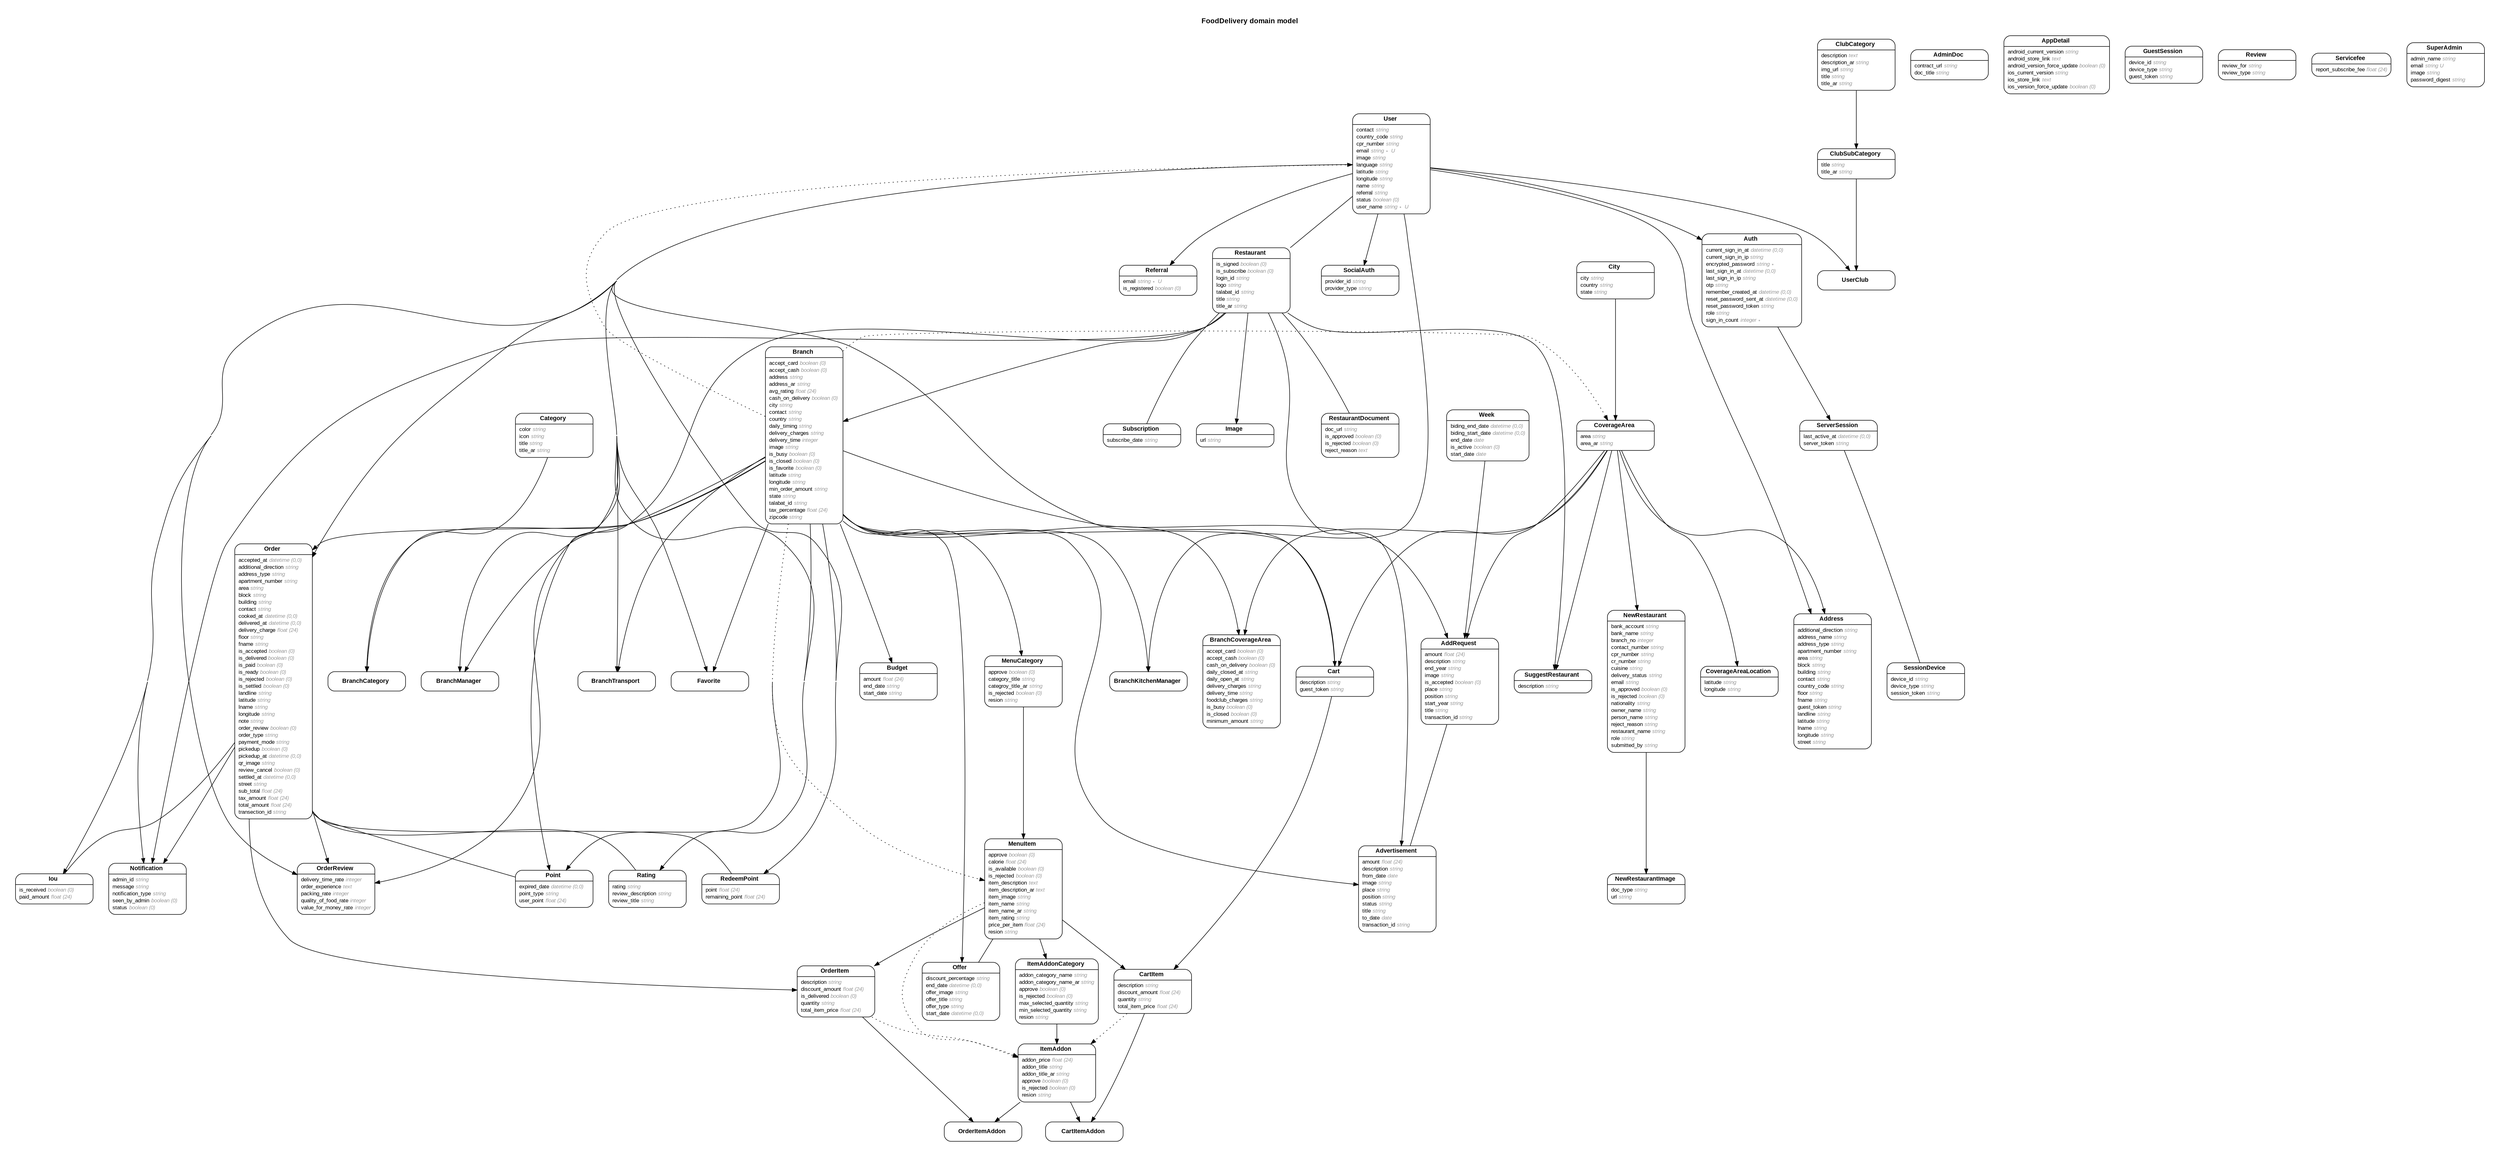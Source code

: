 digraph FoodDelivery {
rankdir = "LR";
ranksep = "0.5";
nodesep = "0.4";
pad = "0.4,0.4";
margin = "0,0";
concentrate = "true";
labelloc = "t";
fontsize = "13";
fontname = "Arial Bold";
splines = "spline";
node[ shape  =  "Mrecord" , fontsize  =  "10" , fontname  =  "Arial" , margin  =  "0.07,0.05" , penwidth  =  "1.0"];
edge[ fontname  =  "Arial" , fontsize  =  "7" , dir  =  "both" , arrowsize  =  "0.9" , penwidth  =  "1.0" , labelangle  =  "32" , labeldistance  =  "1.8"];
rankdir = "TB";
label = "FoodDelivery domain model\n\n";
m_AddRequest [label = <{<table border="0" align="center" cellspacing="0.5" cellpadding="0" width="134">
  <tr><td align="center" valign="bottom" width="130"><font face="Arial Bold" point-size="11">AddRequest</font></td></tr>
</table>
|
<table border="0" align="left" cellspacing="2" cellpadding="0" width="134">
  <tr><td align="left" width="130" port="amount">amount <font face="Arial Italic" color="grey60">float (24)</font></td></tr>
  <tr><td align="left" width="130" port="description">description <font face="Arial Italic" color="grey60">string</font></td></tr>
  <tr><td align="left" width="130" port="end_year">end_year <font face="Arial Italic" color="grey60">string</font></td></tr>
  <tr><td align="left" width="130" port="image">image <font face="Arial Italic" color="grey60">string</font></td></tr>
  <tr><td align="left" width="130" port="is_accepted">is_accepted <font face="Arial Italic" color="grey60">boolean (0)</font></td></tr>
  <tr><td align="left" width="130" port="place">place <font face="Arial Italic" color="grey60">string</font></td></tr>
  <tr><td align="left" width="130" port="position">position <font face="Arial Italic" color="grey60">string</font></td></tr>
  <tr><td align="left" width="130" port="start_year">start_year <font face="Arial Italic" color="grey60">string</font></td></tr>
  <tr><td align="left" width="130" port="title">title <font face="Arial Italic" color="grey60">string</font></td></tr>
  <tr><td align="left" width="130" port="transaction_id">transaction_id <font face="Arial Italic" color="grey60">string</font></td></tr>
</table>
}>];
m_Address [label = <{<table border="0" align="center" cellspacing="0.5" cellpadding="0" width="134">
  <tr><td align="center" valign="bottom" width="130"><font face="Arial Bold" point-size="11">Address</font></td></tr>
</table>
|
<table border="0" align="left" cellspacing="2" cellpadding="0" width="134">
  <tr><td align="left" width="130" port="additional_direction">additional_direction <font face="Arial Italic" color="grey60">string</font></td></tr>
  <tr><td align="left" width="130" port="address_name">address_name <font face="Arial Italic" color="grey60">string</font></td></tr>
  <tr><td align="left" width="130" port="address_type">address_type <font face="Arial Italic" color="grey60">string</font></td></tr>
  <tr><td align="left" width="130" port="apartment_number">apartment_number <font face="Arial Italic" color="grey60">string</font></td></tr>
  <tr><td align="left" width="130" port="area">area <font face="Arial Italic" color="grey60">string</font></td></tr>
  <tr><td align="left" width="130" port="block">block <font face="Arial Italic" color="grey60">string</font></td></tr>
  <tr><td align="left" width="130" port="building">building <font face="Arial Italic" color="grey60">string</font></td></tr>
  <tr><td align="left" width="130" port="contact">contact <font face="Arial Italic" color="grey60">string</font></td></tr>
  <tr><td align="left" width="130" port="country_code">country_code <font face="Arial Italic" color="grey60">string</font></td></tr>
  <tr><td align="left" width="130" port="floor">floor <font face="Arial Italic" color="grey60">string</font></td></tr>
  <tr><td align="left" width="130" port="fname">fname <font face="Arial Italic" color="grey60">string</font></td></tr>
  <tr><td align="left" width="130" port="guest_token">guest_token <font face="Arial Italic" color="grey60">string</font></td></tr>
  <tr><td align="left" width="130" port="landline">landline <font face="Arial Italic" color="grey60">string</font></td></tr>
  <tr><td align="left" width="130" port="latitude">latitude <font face="Arial Italic" color="grey60">string</font></td></tr>
  <tr><td align="left" width="130" port="lname">lname <font face="Arial Italic" color="grey60">string</font></td></tr>
  <tr><td align="left" width="130" port="longitude">longitude <font face="Arial Italic" color="grey60">string</font></td></tr>
  <tr><td align="left" width="130" port="street">street <font face="Arial Italic" color="grey60">string</font></td></tr>
</table>
}>];
m_AdminDoc [label = <{<table border="0" align="center" cellspacing="0.5" cellpadding="0" width="134">
  <tr><td align="center" valign="bottom" width="130"><font face="Arial Bold" point-size="11">AdminDoc</font></td></tr>
</table>
|
<table border="0" align="left" cellspacing="2" cellpadding="0" width="134">
  <tr><td align="left" width="130" port="contract_url">contract_url <font face="Arial Italic" color="grey60">string</font></td></tr>
  <tr><td align="left" width="130" port="doc_title">doc_title <font face="Arial Italic" color="grey60">string</font></td></tr>
</table>
}>];
m_Advertisement [label = <{<table border="0" align="center" cellspacing="0.5" cellpadding="0" width="134">
  <tr><td align="center" valign="bottom" width="130"><font face="Arial Bold" point-size="11">Advertisement</font></td></tr>
</table>
|
<table border="0" align="left" cellspacing="2" cellpadding="0" width="134">
  <tr><td align="left" width="130" port="amount">amount <font face="Arial Italic" color="grey60">float (24)</font></td></tr>
  <tr><td align="left" width="130" port="description">description <font face="Arial Italic" color="grey60">string</font></td></tr>
  <tr><td align="left" width="130" port="from_date">from_date <font face="Arial Italic" color="grey60">date</font></td></tr>
  <tr><td align="left" width="130" port="image">image <font face="Arial Italic" color="grey60">string</font></td></tr>
  <tr><td align="left" width="130" port="place">place <font face="Arial Italic" color="grey60">string</font></td></tr>
  <tr><td align="left" width="130" port="position">position <font face="Arial Italic" color="grey60">string</font></td></tr>
  <tr><td align="left" width="130" port="status">status <font face="Arial Italic" color="grey60">string</font></td></tr>
  <tr><td align="left" width="130" port="title">title <font face="Arial Italic" color="grey60">string</font></td></tr>
  <tr><td align="left" width="130" port="to_date">to_date <font face="Arial Italic" color="grey60">date</font></td></tr>
  <tr><td align="left" width="130" port="transaction_id">transaction_id <font face="Arial Italic" color="grey60">string</font></td></tr>
</table>
}>];
m_AppDetail [label = <{<table border="0" align="center" cellspacing="0.5" cellpadding="0" width="134">
  <tr><td align="center" valign="bottom" width="130"><font face="Arial Bold" point-size="11">AppDetail</font></td></tr>
</table>
|
<table border="0" align="left" cellspacing="2" cellpadding="0" width="134">
  <tr><td align="left" width="130" port="android_current_version">android_current_version <font face="Arial Italic" color="grey60">string</font></td></tr>
  <tr><td align="left" width="130" port="android_store_link">android_store_link <font face="Arial Italic" color="grey60">text</font></td></tr>
  <tr><td align="left" width="130" port="android_version_force_update">android_version_force_update <font face="Arial Italic" color="grey60">boolean (0)</font></td></tr>
  <tr><td align="left" width="130" port="ios_current_version">ios_current_version <font face="Arial Italic" color="grey60">string</font></td></tr>
  <tr><td align="left" width="130" port="ios_store_link">ios_store_link <font face="Arial Italic" color="grey60">text</font></td></tr>
  <tr><td align="left" width="130" port="ios_version_force_update">ios_version_force_update <font face="Arial Italic" color="grey60">boolean (0)</font></td></tr>
</table>
}>];
m_Auth [label = <{<table border="0" align="center" cellspacing="0.5" cellpadding="0" width="134">
  <tr><td align="center" valign="bottom" width="130"><font face="Arial Bold" point-size="11">Auth</font></td></tr>
</table>
|
<table border="0" align="left" cellspacing="2" cellpadding="0" width="134">
  <tr><td align="left" width="130" port="current_sign_in_at">current_sign_in_at <font face="Arial Italic" color="grey60">datetime (0,0)</font></td></tr>
  <tr><td align="left" width="130" port="current_sign_in_ip">current_sign_in_ip <font face="Arial Italic" color="grey60">string</font></td></tr>
  <tr><td align="left" width="130" port="encrypted_password">encrypted_password <font face="Arial Italic" color="grey60">string ∗</font></td></tr>
  <tr><td align="left" width="130" port="last_sign_in_at">last_sign_in_at <font face="Arial Italic" color="grey60">datetime (0,0)</font></td></tr>
  <tr><td align="left" width="130" port="last_sign_in_ip">last_sign_in_ip <font face="Arial Italic" color="grey60">string</font></td></tr>
  <tr><td align="left" width="130" port="otp">otp <font face="Arial Italic" color="grey60">string</font></td></tr>
  <tr><td align="left" width="130" port="remember_created_at">remember_created_at <font face="Arial Italic" color="grey60">datetime (0,0)</font></td></tr>
  <tr><td align="left" width="130" port="reset_password_sent_at">reset_password_sent_at <font face="Arial Italic" color="grey60">datetime (0,0)</font></td></tr>
  <tr><td align="left" width="130" port="reset_password_token">reset_password_token <font face="Arial Italic" color="grey60">string</font></td></tr>
  <tr><td align="left" width="130" port="role">role <font face="Arial Italic" color="grey60">string</font></td></tr>
  <tr><td align="left" width="130" port="sign_in_count">sign_in_count <font face="Arial Italic" color="grey60">integer ∗</font></td></tr>
</table>
}>];
m_Branch [label = <{<table border="0" align="center" cellspacing="0.5" cellpadding="0" width="134">
  <tr><td align="center" valign="bottom" width="130"><font face="Arial Bold" point-size="11">Branch</font></td></tr>
</table>
|
<table border="0" align="left" cellspacing="2" cellpadding="0" width="134">
  <tr><td align="left" width="130" port="accept_card">accept_card <font face="Arial Italic" color="grey60">boolean (0)</font></td></tr>
  <tr><td align="left" width="130" port="accept_cash">accept_cash <font face="Arial Italic" color="grey60">boolean (0)</font></td></tr>
  <tr><td align="left" width="130" port="address">address <font face="Arial Italic" color="grey60">string</font></td></tr>
  <tr><td align="left" width="130" port="address_ar">address_ar <font face="Arial Italic" color="grey60">string</font></td></tr>
  <tr><td align="left" width="130" port="avg_rating">avg_rating <font face="Arial Italic" color="grey60">float (24)</font></td></tr>
  <tr><td align="left" width="130" port="cash_on_delivery">cash_on_delivery <font face="Arial Italic" color="grey60">boolean (0)</font></td></tr>
  <tr><td align="left" width="130" port="city">city <font face="Arial Italic" color="grey60">string</font></td></tr>
  <tr><td align="left" width="130" port="contact">contact <font face="Arial Italic" color="grey60">string</font></td></tr>
  <tr><td align="left" width="130" port="country">country <font face="Arial Italic" color="grey60">string</font></td></tr>
  <tr><td align="left" width="130" port="daily_timing">daily_timing <font face="Arial Italic" color="grey60">string</font></td></tr>
  <tr><td align="left" width="130" port="delivery_charges">delivery_charges <font face="Arial Italic" color="grey60">string</font></td></tr>
  <tr><td align="left" width="130" port="delivery_time">delivery_time <font face="Arial Italic" color="grey60">integer</font></td></tr>
  <tr><td align="left" width="130" port="image">image <font face="Arial Italic" color="grey60">string</font></td></tr>
  <tr><td align="left" width="130" port="is_busy">is_busy <font face="Arial Italic" color="grey60">boolean (0)</font></td></tr>
  <tr><td align="left" width="130" port="is_closed">is_closed <font face="Arial Italic" color="grey60">boolean (0)</font></td></tr>
  <tr><td align="left" width="130" port="is_favorite">is_favorite <font face="Arial Italic" color="grey60">boolean (0)</font></td></tr>
  <tr><td align="left" width="130" port="latitude">latitude <font face="Arial Italic" color="grey60">string</font></td></tr>
  <tr><td align="left" width="130" port="longitude">longitude <font face="Arial Italic" color="grey60">string</font></td></tr>
  <tr><td align="left" width="130" port="min_order_amount">min_order_amount <font face="Arial Italic" color="grey60">string</font></td></tr>
  <tr><td align="left" width="130" port="state">state <font face="Arial Italic" color="grey60">string</font></td></tr>
  <tr><td align="left" width="130" port="talabat_id">talabat_id <font face="Arial Italic" color="grey60">string</font></td></tr>
  <tr><td align="left" width="130" port="tax_percentage">tax_percentage <font face="Arial Italic" color="grey60">float (24)</font></td></tr>
  <tr><td align="left" width="130" port="zipcode">zipcode <font face="Arial Italic" color="grey60">string</font></td></tr>
</table>
}>];
m_BranchCategory [label = <{<table border="0" align="center" cellspacing="0.5" cellpadding="0" width="134">
  <tr><td align="center" valign="bottom" width="130"><font face="Arial Bold" point-size="11">BranchCategory</font></td></tr>
</table>
}>];
m_BranchCoverageArea [label = <{<table border="0" align="center" cellspacing="0.5" cellpadding="0" width="134">
  <tr><td align="center" valign="bottom" width="130"><font face="Arial Bold" point-size="11">BranchCoverageArea</font></td></tr>
</table>
|
<table border="0" align="left" cellspacing="2" cellpadding="0" width="134">
  <tr><td align="left" width="130" port="accept_card">accept_card <font face="Arial Italic" color="grey60">boolean (0)</font></td></tr>
  <tr><td align="left" width="130" port="accept_cash">accept_cash <font face="Arial Italic" color="grey60">boolean (0)</font></td></tr>
  <tr><td align="left" width="130" port="cash_on_delivery">cash_on_delivery <font face="Arial Italic" color="grey60">boolean (0)</font></td></tr>
  <tr><td align="left" width="130" port="daily_closed_at">daily_closed_at <font face="Arial Italic" color="grey60">string</font></td></tr>
  <tr><td align="left" width="130" port="daily_open_at">daily_open_at <font face="Arial Italic" color="grey60">string</font></td></tr>
  <tr><td align="left" width="130" port="delivery_charges">delivery_charges <font face="Arial Italic" color="grey60">string</font></td></tr>
  <tr><td align="left" width="130" port="delivery_time">delivery_time <font face="Arial Italic" color="grey60">string</font></td></tr>
  <tr><td align="left" width="130" port="foodclub_charges">foodclub_charges <font face="Arial Italic" color="grey60">string</font></td></tr>
  <tr><td align="left" width="130" port="is_busy">is_busy <font face="Arial Italic" color="grey60">boolean (0)</font></td></tr>
  <tr><td align="left" width="130" port="is_closed">is_closed <font face="Arial Italic" color="grey60">boolean (0)</font></td></tr>
  <tr><td align="left" width="130" port="minimum_amount">minimum_amount <font face="Arial Italic" color="grey60">string</font></td></tr>
</table>
}>];
m_BranchKitchenManager [label = <{<table border="0" align="center" cellspacing="0.5" cellpadding="0" width="134">
  <tr><td align="center" valign="bottom" width="130"><font face="Arial Bold" point-size="11">BranchKitchenManager</font></td></tr>
</table>
}>];
m_BranchManager [label = <{<table border="0" align="center" cellspacing="0.5" cellpadding="0" width="134">
  <tr><td align="center" valign="bottom" width="130"><font face="Arial Bold" point-size="11">BranchManager</font></td></tr>
</table>
}>];
m_BranchTransport [label = <{<table border="0" align="center" cellspacing="0.5" cellpadding="0" width="134">
  <tr><td align="center" valign="bottom" width="130"><font face="Arial Bold" point-size="11">BranchTransport</font></td></tr>
</table>
}>];
m_Budget [label = <{<table border="0" align="center" cellspacing="0.5" cellpadding="0" width="134">
  <tr><td align="center" valign="bottom" width="130"><font face="Arial Bold" point-size="11">Budget</font></td></tr>
</table>
|
<table border="0" align="left" cellspacing="2" cellpadding="0" width="134">
  <tr><td align="left" width="130" port="amount">amount <font face="Arial Italic" color="grey60">float (24)</font></td></tr>
  <tr><td align="left" width="130" port="end_date">end_date <font face="Arial Italic" color="grey60">string</font></td></tr>
  <tr><td align="left" width="130" port="start_date">start_date <font face="Arial Italic" color="grey60">string</font></td></tr>
</table>
}>];
m_Cart [label = <{<table border="0" align="center" cellspacing="0.5" cellpadding="0" width="134">
  <tr><td align="center" valign="bottom" width="130"><font face="Arial Bold" point-size="11">Cart</font></td></tr>
</table>
|
<table border="0" align="left" cellspacing="2" cellpadding="0" width="134">
  <tr><td align="left" width="130" port="description">description <font face="Arial Italic" color="grey60">string</font></td></tr>
  <tr><td align="left" width="130" port="guest_token">guest_token <font face="Arial Italic" color="grey60">string</font></td></tr>
</table>
}>];
m_CartItem [label = <{<table border="0" align="center" cellspacing="0.5" cellpadding="0" width="134">
  <tr><td align="center" valign="bottom" width="130"><font face="Arial Bold" point-size="11">CartItem</font></td></tr>
</table>
|
<table border="0" align="left" cellspacing="2" cellpadding="0" width="134">
  <tr><td align="left" width="130" port="description">description <font face="Arial Italic" color="grey60">string</font></td></tr>
  <tr><td align="left" width="130" port="discount_amount">discount_amount <font face="Arial Italic" color="grey60">float (24)</font></td></tr>
  <tr><td align="left" width="130" port="quantity">quantity <font face="Arial Italic" color="grey60">string</font></td></tr>
  <tr><td align="left" width="130" port="total_item_price">total_item_price <font face="Arial Italic" color="grey60">float (24)</font></td></tr>
</table>
}>];
m_CartItemAddon [label = <{<table border="0" align="center" cellspacing="0.5" cellpadding="0" width="134">
  <tr><td align="center" valign="bottom" width="130"><font face="Arial Bold" point-size="11">CartItemAddon</font></td></tr>
</table>
}>];
m_Category [label = <{<table border="0" align="center" cellspacing="0.5" cellpadding="0" width="134">
  <tr><td align="center" valign="bottom" width="130"><font face="Arial Bold" point-size="11">Category</font></td></tr>
</table>
|
<table border="0" align="left" cellspacing="2" cellpadding="0" width="134">
  <tr><td align="left" width="130" port="color">color <font face="Arial Italic" color="grey60">string</font></td></tr>
  <tr><td align="left" width="130" port="icon">icon <font face="Arial Italic" color="grey60">string</font></td></tr>
  <tr><td align="left" width="130" port="title">title <font face="Arial Italic" color="grey60">string</font></td></tr>
  <tr><td align="left" width="130" port="title_ar">title_ar <font face="Arial Italic" color="grey60">string</font></td></tr>
</table>
}>];
m_City [label = <{<table border="0" align="center" cellspacing="0.5" cellpadding="0" width="134">
  <tr><td align="center" valign="bottom" width="130"><font face="Arial Bold" point-size="11">City</font></td></tr>
</table>
|
<table border="0" align="left" cellspacing="2" cellpadding="0" width="134">
  <tr><td align="left" width="130" port="city">city <font face="Arial Italic" color="grey60">string</font></td></tr>
  <tr><td align="left" width="130" port="country">country <font face="Arial Italic" color="grey60">string</font></td></tr>
  <tr><td align="left" width="130" port="state">state <font face="Arial Italic" color="grey60">string</font></td></tr>
</table>
}>];
m_ClubCategory [label = <{<table border="0" align="center" cellspacing="0.5" cellpadding="0" width="134">
  <tr><td align="center" valign="bottom" width="130"><font face="Arial Bold" point-size="11">ClubCategory</font></td></tr>
</table>
|
<table border="0" align="left" cellspacing="2" cellpadding="0" width="134">
  <tr><td align="left" width="130" port="description">description <font face="Arial Italic" color="grey60">text</font></td></tr>
  <tr><td align="left" width="130" port="description_ar">description_ar <font face="Arial Italic" color="grey60">string</font></td></tr>
  <tr><td align="left" width="130" port="img_url">img_url <font face="Arial Italic" color="grey60">string</font></td></tr>
  <tr><td align="left" width="130" port="title">title <font face="Arial Italic" color="grey60">string</font></td></tr>
  <tr><td align="left" width="130" port="title_ar">title_ar <font face="Arial Italic" color="grey60">string</font></td></tr>
</table>
}>];
m_ClubSubCategory [label = <{<table border="0" align="center" cellspacing="0.5" cellpadding="0" width="134">
  <tr><td align="center" valign="bottom" width="130"><font face="Arial Bold" point-size="11">ClubSubCategory</font></td></tr>
</table>
|
<table border="0" align="left" cellspacing="2" cellpadding="0" width="134">
  <tr><td align="left" width="130" port="title">title <font face="Arial Italic" color="grey60">string</font></td></tr>
  <tr><td align="left" width="130" port="title_ar">title_ar <font face="Arial Italic" color="grey60">string</font></td></tr>
</table>
}>];
m_CoverageArea [label = <{<table border="0" align="center" cellspacing="0.5" cellpadding="0" width="134">
  <tr><td align="center" valign="bottom" width="130"><font face="Arial Bold" point-size="11">CoverageArea</font></td></tr>
</table>
|
<table border="0" align="left" cellspacing="2" cellpadding="0" width="134">
  <tr><td align="left" width="130" port="area">area <font face="Arial Italic" color="grey60">string</font></td></tr>
  <tr><td align="left" width="130" port="area_ar">area_ar <font face="Arial Italic" color="grey60">string</font></td></tr>
</table>
}>];
m_CoverageAreaLocation [label = <{<table border="0" align="center" cellspacing="0.5" cellpadding="0" width="134">
  <tr><td align="center" valign="bottom" width="130"><font face="Arial Bold" point-size="11">CoverageAreaLocation</font></td></tr>
</table>
|
<table border="0" align="left" cellspacing="2" cellpadding="0" width="134">
  <tr><td align="left" width="130" port="latitude">latitude <font face="Arial Italic" color="grey60">string</font></td></tr>
  <tr><td align="left" width="130" port="longitude">longitude <font face="Arial Italic" color="grey60">string</font></td></tr>
</table>
}>];
m_Favorite [label = <{<table border="0" align="center" cellspacing="0.5" cellpadding="0" width="134">
  <tr><td align="center" valign="bottom" width="130"><font face="Arial Bold" point-size="11">Favorite</font></td></tr>
</table>
}>];
m_GuestSession [label = <{<table border="0" align="center" cellspacing="0.5" cellpadding="0" width="134">
  <tr><td align="center" valign="bottom" width="130"><font face="Arial Bold" point-size="11">GuestSession</font></td></tr>
</table>
|
<table border="0" align="left" cellspacing="2" cellpadding="0" width="134">
  <tr><td align="left" width="130" port="device_id">device_id <font face="Arial Italic" color="grey60">string</font></td></tr>
  <tr><td align="left" width="130" port="device_type">device_type <font face="Arial Italic" color="grey60">string</font></td></tr>
  <tr><td align="left" width="130" port="guest_token">guest_token <font face="Arial Italic" color="grey60">string</font></td></tr>
</table>
}>];
m_Image [label = <{<table border="0" align="center" cellspacing="0.5" cellpadding="0" width="134">
  <tr><td align="center" valign="bottom" width="130"><font face="Arial Bold" point-size="11">Image</font></td></tr>
</table>
|
<table border="0" align="left" cellspacing="2" cellpadding="0" width="134">
  <tr><td align="left" width="130" port="url">url <font face="Arial Italic" color="grey60">string</font></td></tr>
</table>
}>];
m_Iou [label = <{<table border="0" align="center" cellspacing="0.5" cellpadding="0" width="134">
  <tr><td align="center" valign="bottom" width="130"><font face="Arial Bold" point-size="11">Iou</font></td></tr>
</table>
|
<table border="0" align="left" cellspacing="2" cellpadding="0" width="134">
  <tr><td align="left" width="130" port="is_received">is_received <font face="Arial Italic" color="grey60">boolean (0)</font></td></tr>
  <tr><td align="left" width="130" port="paid_amount">paid_amount <font face="Arial Italic" color="grey60">float (24)</font></td></tr>
</table>
}>];
m_ItemAddon [label = <{<table border="0" align="center" cellspacing="0.5" cellpadding="0" width="134">
  <tr><td align="center" valign="bottom" width="130"><font face="Arial Bold" point-size="11">ItemAddon</font></td></tr>
</table>
|
<table border="0" align="left" cellspacing="2" cellpadding="0" width="134">
  <tr><td align="left" width="130" port="addon_price">addon_price <font face="Arial Italic" color="grey60">float (24)</font></td></tr>
  <tr><td align="left" width="130" port="addon_title">addon_title <font face="Arial Italic" color="grey60">string</font></td></tr>
  <tr><td align="left" width="130" port="addon_title_ar">addon_title_ar <font face="Arial Italic" color="grey60">string</font></td></tr>
  <tr><td align="left" width="130" port="approve">approve <font face="Arial Italic" color="grey60">boolean (0)</font></td></tr>
  <tr><td align="left" width="130" port="is_rejected">is_rejected <font face="Arial Italic" color="grey60">boolean (0)</font></td></tr>
  <tr><td align="left" width="130" port="resion">resion <font face="Arial Italic" color="grey60">string</font></td></tr>
</table>
}>];
m_ItemAddonCategory [label = <{<table border="0" align="center" cellspacing="0.5" cellpadding="0" width="134">
  <tr><td align="center" valign="bottom" width="130"><font face="Arial Bold" point-size="11">ItemAddonCategory</font></td></tr>
</table>
|
<table border="0" align="left" cellspacing="2" cellpadding="0" width="134">
  <tr><td align="left" width="130" port="addon_category_name">addon_category_name <font face="Arial Italic" color="grey60">string</font></td></tr>
  <tr><td align="left" width="130" port="addon_category_name_ar">addon_category_name_ar <font face="Arial Italic" color="grey60">string</font></td></tr>
  <tr><td align="left" width="130" port="approve">approve <font face="Arial Italic" color="grey60">boolean (0)</font></td></tr>
  <tr><td align="left" width="130" port="is_rejected">is_rejected <font face="Arial Italic" color="grey60">boolean (0)</font></td></tr>
  <tr><td align="left" width="130" port="max_selected_quantity">max_selected_quantity <font face="Arial Italic" color="grey60">string</font></td></tr>
  <tr><td align="left" width="130" port="min_selected_quantity">min_selected_quantity <font face="Arial Italic" color="grey60">string</font></td></tr>
  <tr><td align="left" width="130" port="resion">resion <font face="Arial Italic" color="grey60">string</font></td></tr>
</table>
}>];
m_MenuCategory [label = <{<table border="0" align="center" cellspacing="0.5" cellpadding="0" width="134">
  <tr><td align="center" valign="bottom" width="130"><font face="Arial Bold" point-size="11">MenuCategory</font></td></tr>
</table>
|
<table border="0" align="left" cellspacing="2" cellpadding="0" width="134">
  <tr><td align="left" width="130" port="approve">approve <font face="Arial Italic" color="grey60">boolean (0)</font></td></tr>
  <tr><td align="left" width="130" port="category_title">category_title <font face="Arial Italic" color="grey60">string</font></td></tr>
  <tr><td align="left" width="130" port="categroy_title_ar">categroy_title_ar <font face="Arial Italic" color="grey60">string</font></td></tr>
  <tr><td align="left" width="130" port="is_rejected">is_rejected <font face="Arial Italic" color="grey60">boolean (0)</font></td></tr>
  <tr><td align="left" width="130" port="resion">resion <font face="Arial Italic" color="grey60">string</font></td></tr>
</table>
}>];
m_MenuItem [label = <{<table border="0" align="center" cellspacing="0.5" cellpadding="0" width="134">
  <tr><td align="center" valign="bottom" width="130"><font face="Arial Bold" point-size="11">MenuItem</font></td></tr>
</table>
|
<table border="0" align="left" cellspacing="2" cellpadding="0" width="134">
  <tr><td align="left" width="130" port="approve">approve <font face="Arial Italic" color="grey60">boolean (0)</font></td></tr>
  <tr><td align="left" width="130" port="calorie">calorie <font face="Arial Italic" color="grey60">float (24)</font></td></tr>
  <tr><td align="left" width="130" port="is_available">is_available <font face="Arial Italic" color="grey60">boolean (0)</font></td></tr>
  <tr><td align="left" width="130" port="is_rejected">is_rejected <font face="Arial Italic" color="grey60">boolean (0)</font></td></tr>
  <tr><td align="left" width="130" port="item_description">item_description <font face="Arial Italic" color="grey60">text</font></td></tr>
  <tr><td align="left" width="130" port="item_description_ar">item_description_ar <font face="Arial Italic" color="grey60">text</font></td></tr>
  <tr><td align="left" width="130" port="item_image">item_image <font face="Arial Italic" color="grey60">string</font></td></tr>
  <tr><td align="left" width="130" port="item_name">item_name <font face="Arial Italic" color="grey60">string</font></td></tr>
  <tr><td align="left" width="130" port="item_name_ar">item_name_ar <font face="Arial Italic" color="grey60">string</font></td></tr>
  <tr><td align="left" width="130" port="item_rating">item_rating <font face="Arial Italic" color="grey60">string</font></td></tr>
  <tr><td align="left" width="130" port="price_per_item">price_per_item <font face="Arial Italic" color="grey60">float (24)</font></td></tr>
  <tr><td align="left" width="130" port="resion">resion <font face="Arial Italic" color="grey60">string</font></td></tr>
</table>
}>];
m_NewRestaurant [label = <{<table border="0" align="center" cellspacing="0.5" cellpadding="0" width="134">
  <tr><td align="center" valign="bottom" width="130"><font face="Arial Bold" point-size="11">NewRestaurant</font></td></tr>
</table>
|
<table border="0" align="left" cellspacing="2" cellpadding="0" width="134">
  <tr><td align="left" width="130" port="bank_account">bank_account <font face="Arial Italic" color="grey60">string</font></td></tr>
  <tr><td align="left" width="130" port="bank_name">bank_name <font face="Arial Italic" color="grey60">string</font></td></tr>
  <tr><td align="left" width="130" port="branch_no">branch_no <font face="Arial Italic" color="grey60">integer</font></td></tr>
  <tr><td align="left" width="130" port="contact_number">contact_number <font face="Arial Italic" color="grey60">string</font></td></tr>
  <tr><td align="left" width="130" port="cpr_number">cpr_number <font face="Arial Italic" color="grey60">string</font></td></tr>
  <tr><td align="left" width="130" port="cr_number">cr_number <font face="Arial Italic" color="grey60">string</font></td></tr>
  <tr><td align="left" width="130" port="cuisine">cuisine <font face="Arial Italic" color="grey60">string</font></td></tr>
  <tr><td align="left" width="130" port="delivery_status">delivery_status <font face="Arial Italic" color="grey60">string</font></td></tr>
  <tr><td align="left" width="130" port="email">email <font face="Arial Italic" color="grey60">string</font></td></tr>
  <tr><td align="left" width="130" port="is_approved">is_approved <font face="Arial Italic" color="grey60">boolean (0)</font></td></tr>
  <tr><td align="left" width="130" port="is_rejected">is_rejected <font face="Arial Italic" color="grey60">boolean (0)</font></td></tr>
  <tr><td align="left" width="130" port="nationality">nationality <font face="Arial Italic" color="grey60">string</font></td></tr>
  <tr><td align="left" width="130" port="owner_name">owner_name <font face="Arial Italic" color="grey60">string</font></td></tr>
  <tr><td align="left" width="130" port="person_name">person_name <font face="Arial Italic" color="grey60">string</font></td></tr>
  <tr><td align="left" width="130" port="reject_reason">reject_reason <font face="Arial Italic" color="grey60">string</font></td></tr>
  <tr><td align="left" width="130" port="restaurant_name">restaurant_name <font face="Arial Italic" color="grey60">string</font></td></tr>
  <tr><td align="left" width="130" port="role">role <font face="Arial Italic" color="grey60">string</font></td></tr>
  <tr><td align="left" width="130" port="submitted_by">submitted_by <font face="Arial Italic" color="grey60">string</font></td></tr>
</table>
}>];
m_NewRestaurantImage [label = <{<table border="0" align="center" cellspacing="0.5" cellpadding="0" width="134">
  <tr><td align="center" valign="bottom" width="130"><font face="Arial Bold" point-size="11">NewRestaurantImage</font></td></tr>
</table>
|
<table border="0" align="left" cellspacing="2" cellpadding="0" width="134">
  <tr><td align="left" width="130" port="doc_type">doc_type <font face="Arial Italic" color="grey60">string</font></td></tr>
  <tr><td align="left" width="130" port="url">url <font face="Arial Italic" color="grey60">string</font></td></tr>
</table>
}>];
m_Notification [label = <{<table border="0" align="center" cellspacing="0.5" cellpadding="0" width="134">
  <tr><td align="center" valign="bottom" width="130"><font face="Arial Bold" point-size="11">Notification</font></td></tr>
</table>
|
<table border="0" align="left" cellspacing="2" cellpadding="0" width="134">
  <tr><td align="left" width="130" port="admin_id">admin_id <font face="Arial Italic" color="grey60">string</font></td></tr>
  <tr><td align="left" width="130" port="message">message <font face="Arial Italic" color="grey60">string</font></td></tr>
  <tr><td align="left" width="130" port="notification_type">notification_type <font face="Arial Italic" color="grey60">string</font></td></tr>
  <tr><td align="left" width="130" port="seen_by_admin">seen_by_admin <font face="Arial Italic" color="grey60">boolean (0)</font></td></tr>
  <tr><td align="left" width="130" port="status">status <font face="Arial Italic" color="grey60">boolean (0)</font></td></tr>
</table>
}>];
m_Offer [label = <{<table border="0" align="center" cellspacing="0.5" cellpadding="0" width="134">
  <tr><td align="center" valign="bottom" width="130"><font face="Arial Bold" point-size="11">Offer</font></td></tr>
</table>
|
<table border="0" align="left" cellspacing="2" cellpadding="0" width="134">
  <tr><td align="left" width="130" port="discount_percentage">discount_percentage <font face="Arial Italic" color="grey60">string</font></td></tr>
  <tr><td align="left" width="130" port="end_date">end_date <font face="Arial Italic" color="grey60">datetime (0,0)</font></td></tr>
  <tr><td align="left" width="130" port="offer_image">offer_image <font face="Arial Italic" color="grey60">string</font></td></tr>
  <tr><td align="left" width="130" port="offer_title">offer_title <font face="Arial Italic" color="grey60">string</font></td></tr>
  <tr><td align="left" width="130" port="offer_type">offer_type <font face="Arial Italic" color="grey60">string</font></td></tr>
  <tr><td align="left" width="130" port="start_date">start_date <font face="Arial Italic" color="grey60">datetime (0,0)</font></td></tr>
</table>
}>];
m_Order [label = <{<table border="0" align="center" cellspacing="0.5" cellpadding="0" width="134">
  <tr><td align="center" valign="bottom" width="130"><font face="Arial Bold" point-size="11">Order</font></td></tr>
</table>
|
<table border="0" align="left" cellspacing="2" cellpadding="0" width="134">
  <tr><td align="left" width="130" port="accepted_at">accepted_at <font face="Arial Italic" color="grey60">datetime (0,0)</font></td></tr>
  <tr><td align="left" width="130" port="additional_direction">additional_direction <font face="Arial Italic" color="grey60">string</font></td></tr>
  <tr><td align="left" width="130" port="address_type">address_type <font face="Arial Italic" color="grey60">string</font></td></tr>
  <tr><td align="left" width="130" port="apartment_number">apartment_number <font face="Arial Italic" color="grey60">string</font></td></tr>
  <tr><td align="left" width="130" port="area">area <font face="Arial Italic" color="grey60">string</font></td></tr>
  <tr><td align="left" width="130" port="block">block <font face="Arial Italic" color="grey60">string</font></td></tr>
  <tr><td align="left" width="130" port="building">building <font face="Arial Italic" color="grey60">string</font></td></tr>
  <tr><td align="left" width="130" port="contact">contact <font face="Arial Italic" color="grey60">string</font></td></tr>
  <tr><td align="left" width="130" port="cooked_at">cooked_at <font face="Arial Italic" color="grey60">datetime (0,0)</font></td></tr>
  <tr><td align="left" width="130" port="delivered_at">delivered_at <font face="Arial Italic" color="grey60">datetime (0,0)</font></td></tr>
  <tr><td align="left" width="130" port="delivery_charge">delivery_charge <font face="Arial Italic" color="grey60">float (24)</font></td></tr>
  <tr><td align="left" width="130" port="floor">floor <font face="Arial Italic" color="grey60">string</font></td></tr>
  <tr><td align="left" width="130" port="fname">fname <font face="Arial Italic" color="grey60">string</font></td></tr>
  <tr><td align="left" width="130" port="is_accepted">is_accepted <font face="Arial Italic" color="grey60">boolean (0)</font></td></tr>
  <tr><td align="left" width="130" port="is_delivered">is_delivered <font face="Arial Italic" color="grey60">boolean (0)</font></td></tr>
  <tr><td align="left" width="130" port="is_paid">is_paid <font face="Arial Italic" color="grey60">boolean (0)</font></td></tr>
  <tr><td align="left" width="130" port="is_ready">is_ready <font face="Arial Italic" color="grey60">boolean (0)</font></td></tr>
  <tr><td align="left" width="130" port="is_rejected">is_rejected <font face="Arial Italic" color="grey60">boolean (0)</font></td></tr>
  <tr><td align="left" width="130" port="is_settled">is_settled <font face="Arial Italic" color="grey60">boolean (0)</font></td></tr>
  <tr><td align="left" width="130" port="landline">landline <font face="Arial Italic" color="grey60">string</font></td></tr>
  <tr><td align="left" width="130" port="latitude">latitude <font face="Arial Italic" color="grey60">string</font></td></tr>
  <tr><td align="left" width="130" port="lname">lname <font face="Arial Italic" color="grey60">string</font></td></tr>
  <tr><td align="left" width="130" port="longitude">longitude <font face="Arial Italic" color="grey60">string</font></td></tr>
  <tr><td align="left" width="130" port="note">note <font face="Arial Italic" color="grey60">string</font></td></tr>
  <tr><td align="left" width="130" port="order_review">order_review <font face="Arial Italic" color="grey60">boolean (0)</font></td></tr>
  <tr><td align="left" width="130" port="order_type">order_type <font face="Arial Italic" color="grey60">string</font></td></tr>
  <tr><td align="left" width="130" port="payment_mode">payment_mode <font face="Arial Italic" color="grey60">string</font></td></tr>
  <tr><td align="left" width="130" port="pickedup">pickedup <font face="Arial Italic" color="grey60">boolean (0)</font></td></tr>
  <tr><td align="left" width="130" port="pickedup_at">pickedup_at <font face="Arial Italic" color="grey60">datetime (0,0)</font></td></tr>
  <tr><td align="left" width="130" port="qr_image">qr_image <font face="Arial Italic" color="grey60">string</font></td></tr>
  <tr><td align="left" width="130" port="review_cancel">review_cancel <font face="Arial Italic" color="grey60">boolean (0)</font></td></tr>
  <tr><td align="left" width="130" port="settled_at">settled_at <font face="Arial Italic" color="grey60">datetime (0,0)</font></td></tr>
  <tr><td align="left" width="130" port="street">street <font face="Arial Italic" color="grey60">string</font></td></tr>
  <tr><td align="left" width="130" port="sub_total">sub_total <font face="Arial Italic" color="grey60">float (24)</font></td></tr>
  <tr><td align="left" width="130" port="tax_amount">tax_amount <font face="Arial Italic" color="grey60">float (24)</font></td></tr>
  <tr><td align="left" width="130" port="total_amount">total_amount <font face="Arial Italic" color="grey60">float (24)</font></td></tr>
  <tr><td align="left" width="130" port="transection_id">transection_id <font face="Arial Italic" color="grey60">string</font></td></tr>
</table>
}>];
m_OrderItem [label = <{<table border="0" align="center" cellspacing="0.5" cellpadding="0" width="134">
  <tr><td align="center" valign="bottom" width="130"><font face="Arial Bold" point-size="11">OrderItem</font></td></tr>
</table>
|
<table border="0" align="left" cellspacing="2" cellpadding="0" width="134">
  <tr><td align="left" width="130" port="description">description <font face="Arial Italic" color="grey60">string</font></td></tr>
  <tr><td align="left" width="130" port="discount_amount">discount_amount <font face="Arial Italic" color="grey60">float (24)</font></td></tr>
  <tr><td align="left" width="130" port="is_delivered">is_delivered <font face="Arial Italic" color="grey60">boolean (0)</font></td></tr>
  <tr><td align="left" width="130" port="quantity">quantity <font face="Arial Italic" color="grey60">string</font></td></tr>
  <tr><td align="left" width="130" port="total_item_price">total_item_price <font face="Arial Italic" color="grey60">float (24)</font></td></tr>
</table>
}>];
m_OrderItemAddon [label = <{<table border="0" align="center" cellspacing="0.5" cellpadding="0" width="134">
  <tr><td align="center" valign="bottom" width="130"><font face="Arial Bold" point-size="11">OrderItemAddon</font></td></tr>
</table>
}>];
m_OrderReview [label = <{<table border="0" align="center" cellspacing="0.5" cellpadding="0" width="134">
  <tr><td align="center" valign="bottom" width="130"><font face="Arial Bold" point-size="11">OrderReview</font></td></tr>
</table>
|
<table border="0" align="left" cellspacing="2" cellpadding="0" width="134">
  <tr><td align="left" width="130" port="delivery_time_rate">delivery_time_rate <font face="Arial Italic" color="grey60">integer</font></td></tr>
  <tr><td align="left" width="130" port="order_experience">order_experience <font face="Arial Italic" color="grey60">text</font></td></tr>
  <tr><td align="left" width="130" port="packing_rate">packing_rate <font face="Arial Italic" color="grey60">integer</font></td></tr>
  <tr><td align="left" width="130" port="quality_of_food_rate">quality_of_food_rate <font face="Arial Italic" color="grey60">integer</font></td></tr>
  <tr><td align="left" width="130" port="value_for_money_rate">value_for_money_rate <font face="Arial Italic" color="grey60">integer</font></td></tr>
</table>
}>];
m_Point [label = <{<table border="0" align="center" cellspacing="0.5" cellpadding="0" width="134">
  <tr><td align="center" valign="bottom" width="130"><font face="Arial Bold" point-size="11">Point</font></td></tr>
</table>
|
<table border="0" align="left" cellspacing="2" cellpadding="0" width="134">
  <tr><td align="left" width="130" port="expired_date">expired_date <font face="Arial Italic" color="grey60">datetime (0,0)</font></td></tr>
  <tr><td align="left" width="130" port="point_type">point_type <font face="Arial Italic" color="grey60">string</font></td></tr>
  <tr><td align="left" width="130" port="user_point">user_point <font face="Arial Italic" color="grey60">float (24)</font></td></tr>
</table>
}>];
m_Rating [label = <{<table border="0" align="center" cellspacing="0.5" cellpadding="0" width="134">
  <tr><td align="center" valign="bottom" width="130"><font face="Arial Bold" point-size="11">Rating</font></td></tr>
</table>
|
<table border="0" align="left" cellspacing="2" cellpadding="0" width="134">
  <tr><td align="left" width="130" port="rating">rating <font face="Arial Italic" color="grey60">string</font></td></tr>
  <tr><td align="left" width="130" port="review_description">review_description <font face="Arial Italic" color="grey60">string</font></td></tr>
  <tr><td align="left" width="130" port="review_title">review_title <font face="Arial Italic" color="grey60">string</font></td></tr>
</table>
}>];
m_RedeemPoint [label = <{<table border="0" align="center" cellspacing="0.5" cellpadding="0" width="134">
  <tr><td align="center" valign="bottom" width="130"><font face="Arial Bold" point-size="11">RedeemPoint</font></td></tr>
</table>
|
<table border="0" align="left" cellspacing="2" cellpadding="0" width="134">
  <tr><td align="left" width="130" port="point">point <font face="Arial Italic" color="grey60">float (24)</font></td></tr>
  <tr><td align="left" width="130" port="remaining_point">remaining_point <font face="Arial Italic" color="grey60">float (24)</font></td></tr>
</table>
}>];
m_Referral [label = <{<table border="0" align="center" cellspacing="0.5" cellpadding="0" width="134">
  <tr><td align="center" valign="bottom" width="130"><font face="Arial Bold" point-size="11">Referral</font></td></tr>
</table>
|
<table border="0" align="left" cellspacing="2" cellpadding="0" width="134">
  <tr><td align="left" width="130" port="email">email <font face="Arial Italic" color="grey60">string ∗ U</font></td></tr>
  <tr><td align="left" width="130" port="is_registered">is_registered <font face="Arial Italic" color="grey60">boolean (0)</font></td></tr>
</table>
}>];
m_Restaurant [label = <{<table border="0" align="center" cellspacing="0.5" cellpadding="0" width="134">
  <tr><td align="center" valign="bottom" width="130"><font face="Arial Bold" point-size="11">Restaurant</font></td></tr>
</table>
|
<table border="0" align="left" cellspacing="2" cellpadding="0" width="134">
  <tr><td align="left" width="130" port="is_signed">is_signed <font face="Arial Italic" color="grey60">boolean (0)</font></td></tr>
  <tr><td align="left" width="130" port="is_subscribe">is_subscribe <font face="Arial Italic" color="grey60">boolean (0)</font></td></tr>
  <tr><td align="left" width="130" port="login_id">login_id <font face="Arial Italic" color="grey60">string</font></td></tr>
  <tr><td align="left" width="130" port="logo">logo <font face="Arial Italic" color="grey60">string</font></td></tr>
  <tr><td align="left" width="130" port="talabat_id">talabat_id <font face="Arial Italic" color="grey60">string</font></td></tr>
  <tr><td align="left" width="130" port="title">title <font face="Arial Italic" color="grey60">string</font></td></tr>
  <tr><td align="left" width="130" port="title_ar">title_ar <font face="Arial Italic" color="grey60">string</font></td></tr>
</table>
}>];
m_RestaurantDocument [label = <{<table border="0" align="center" cellspacing="0.5" cellpadding="0" width="134">
  <tr><td align="center" valign="bottom" width="130"><font face="Arial Bold" point-size="11">RestaurantDocument</font></td></tr>
</table>
|
<table border="0" align="left" cellspacing="2" cellpadding="0" width="134">
  <tr><td align="left" width="130" port="doc_url">doc_url <font face="Arial Italic" color="grey60">string</font></td></tr>
  <tr><td align="left" width="130" port="is_approved">is_approved <font face="Arial Italic" color="grey60">boolean (0)</font></td></tr>
  <tr><td align="left" width="130" port="is_rejected">is_rejected <font face="Arial Italic" color="grey60">boolean (0)</font></td></tr>
  <tr><td align="left" width="130" port="reject_reason">reject_reason <font face="Arial Italic" color="grey60">text</font></td></tr>
</table>
}>];
m_Review [label = <{<table border="0" align="center" cellspacing="0.5" cellpadding="0" width="134">
  <tr><td align="center" valign="bottom" width="130"><font face="Arial Bold" point-size="11">Review</font></td></tr>
</table>
|
<table border="0" align="left" cellspacing="2" cellpadding="0" width="134">
  <tr><td align="left" width="130" port="review_for">review_for <font face="Arial Italic" color="grey60">string</font></td></tr>
  <tr><td align="left" width="130" port="review_type">review_type <font face="Arial Italic" color="grey60">string</font></td></tr>
</table>
}>];
m_ServerSession [label = <{<table border="0" align="center" cellspacing="0.5" cellpadding="0" width="134">
  <tr><td align="center" valign="bottom" width="130"><font face="Arial Bold" point-size="11">ServerSession</font></td></tr>
</table>
|
<table border="0" align="left" cellspacing="2" cellpadding="0" width="134">
  <tr><td align="left" width="130" port="last_active_at">last_active_at <font face="Arial Italic" color="grey60">datetime (0,0)</font></td></tr>
  <tr><td align="left" width="130" port="server_token">server_token <font face="Arial Italic" color="grey60">string</font></td></tr>
</table>
}>];
m_Servicefee [label = <{<table border="0" align="center" cellspacing="0.5" cellpadding="0" width="134">
  <tr><td align="center" valign="bottom" width="130"><font face="Arial Bold" point-size="11">Servicefee</font></td></tr>
</table>
|
<table border="0" align="left" cellspacing="2" cellpadding="0" width="134">
  <tr><td align="left" width="130" port="report_subscribe_fee">report_subscribe_fee <font face="Arial Italic" color="grey60">float (24)</font></td></tr>
</table>
}>];
m_SessionDevice [label = <{<table border="0" align="center" cellspacing="0.5" cellpadding="0" width="134">
  <tr><td align="center" valign="bottom" width="130"><font face="Arial Bold" point-size="11">SessionDevice</font></td></tr>
</table>
|
<table border="0" align="left" cellspacing="2" cellpadding="0" width="134">
  <tr><td align="left" width="130" port="device_id">device_id <font face="Arial Italic" color="grey60">string</font></td></tr>
  <tr><td align="left" width="130" port="device_type">device_type <font face="Arial Italic" color="grey60">string</font></td></tr>
  <tr><td align="left" width="130" port="session_token">session_token <font face="Arial Italic" color="grey60">string</font></td></tr>
</table>
}>];
m_SocialAuth [label = <{<table border="0" align="center" cellspacing="0.5" cellpadding="0" width="134">
  <tr><td align="center" valign="bottom" width="130"><font face="Arial Bold" point-size="11">SocialAuth</font></td></tr>
</table>
|
<table border="0" align="left" cellspacing="2" cellpadding="0" width="134">
  <tr><td align="left" width="130" port="provider_id">provider_id <font face="Arial Italic" color="grey60">string</font></td></tr>
  <tr><td align="left" width="130" port="provider_type">provider_type <font face="Arial Italic" color="grey60">string</font></td></tr>
</table>
}>];
m_Subscription [label = <{<table border="0" align="center" cellspacing="0.5" cellpadding="0" width="134">
  <tr><td align="center" valign="bottom" width="130"><font face="Arial Bold" point-size="11">Subscription</font></td></tr>
</table>
|
<table border="0" align="left" cellspacing="2" cellpadding="0" width="134">
  <tr><td align="left" width="130" port="subscribe_date">subscribe_date <font face="Arial Italic" color="grey60">string</font></td></tr>
</table>
}>];
m_SuggestRestaurant [label = <{<table border="0" align="center" cellspacing="0.5" cellpadding="0" width="134">
  <tr><td align="center" valign="bottom" width="130"><font face="Arial Bold" point-size="11">SuggestRestaurant</font></td></tr>
</table>
|
<table border="0" align="left" cellspacing="2" cellpadding="0" width="134">
  <tr><td align="left" width="130" port="description">description <font face="Arial Italic" color="grey60">string</font></td></tr>
</table>
}>];
m_SuperAdmin [label = <{<table border="0" align="center" cellspacing="0.5" cellpadding="0" width="134">
  <tr><td align="center" valign="bottom" width="130"><font face="Arial Bold" point-size="11">SuperAdmin</font></td></tr>
</table>
|
<table border="0" align="left" cellspacing="2" cellpadding="0" width="134">
  <tr><td align="left" width="130" port="admin_name">admin_name <font face="Arial Italic" color="grey60">string</font></td></tr>
  <tr><td align="left" width="130" port="email">email <font face="Arial Italic" color="grey60">string U</font></td></tr>
  <tr><td align="left" width="130" port="image">image <font face="Arial Italic" color="grey60">string</font></td></tr>
  <tr><td align="left" width="130" port="password_digest">password_digest <font face="Arial Italic" color="grey60">string</font></td></tr>
</table>
}>];
m_User [label = <{<table border="0" align="center" cellspacing="0.5" cellpadding="0" width="134">
  <tr><td align="center" valign="bottom" width="130"><font face="Arial Bold" point-size="11">User</font></td></tr>
</table>
|
<table border="0" align="left" cellspacing="2" cellpadding="0" width="134">
  <tr><td align="left" width="130" port="contact">contact <font face="Arial Italic" color="grey60">string</font></td></tr>
  <tr><td align="left" width="130" port="country_code">country_code <font face="Arial Italic" color="grey60">string</font></td></tr>
  <tr><td align="left" width="130" port="cpr_number">cpr_number <font face="Arial Italic" color="grey60">string</font></td></tr>
  <tr><td align="left" width="130" port="email">email <font face="Arial Italic" color="grey60">string ∗ U</font></td></tr>
  <tr><td align="left" width="130" port="image">image <font face="Arial Italic" color="grey60">string</font></td></tr>
  <tr><td align="left" width="130" port="language">language <font face="Arial Italic" color="grey60">string</font></td></tr>
  <tr><td align="left" width="130" port="latitude">latitude <font face="Arial Italic" color="grey60">string</font></td></tr>
  <tr><td align="left" width="130" port="longitude">longitude <font face="Arial Italic" color="grey60">string</font></td></tr>
  <tr><td align="left" width="130" port="name">name <font face="Arial Italic" color="grey60">string</font></td></tr>
  <tr><td align="left" width="130" port="referral">referral <font face="Arial Italic" color="grey60">string</font></td></tr>
  <tr><td align="left" width="130" port="status">status <font face="Arial Italic" color="grey60">boolean (0)</font></td></tr>
  <tr><td align="left" width="130" port="user_name">user_name <font face="Arial Italic" color="grey60">string ∗ U</font></td></tr>
</table>
}>];
m_UserClub [label = <{<table border="0" align="center" cellspacing="0.5" cellpadding="0" width="134">
  <tr><td align="center" valign="bottom" width="130"><font face="Arial Bold" point-size="11">UserClub</font></td></tr>
</table>
}>];
m_Week [label = <{<table border="0" align="center" cellspacing="0.5" cellpadding="0" width="134">
  <tr><td align="center" valign="bottom" width="130"><font face="Arial Bold" point-size="11">Week</font></td></tr>
</table>
|
<table border="0" align="left" cellspacing="2" cellpadding="0" width="134">
  <tr><td align="left" width="130" port="biding_end_date">biding_end_date <font face="Arial Italic" color="grey60">datetime (0,0)</font></td></tr>
  <tr><td align="left" width="130" port="biding_start_date">biding_start_date <font face="Arial Italic" color="grey60">datetime (0,0)</font></td></tr>
  <tr><td align="left" width="130" port="end_date">end_date <font face="Arial Italic" color="grey60">date</font></td></tr>
  <tr><td align="left" width="130" port="is_active">is_active <font face="Arial Italic" color="grey60">boolean (0)</font></td></tr>
  <tr><td align="left" width="130" port="start_date">start_date <font face="Arial Italic" color="grey60">date</font></td></tr>
</table>
}>];
  m_User -> m_Auth [arrowhead = "normal", arrowtail = "none", weight = "2"];
  m_Auth -> m_ServerSession [arrowhead = "normal", arrowtail = "none", weight = "2"];
  m_Branch -> m_AddRequest [arrowhead = "normal", arrowtail = "none", weight = "2"];
  m_CoverageArea -> m_AddRequest [arrowhead = "normal", arrowtail = "none", weight = "2"];
  m_Week -> m_AddRequest [arrowhead = "normal", arrowtail = "none", weight = "2"];
  m_AddRequest -> m_Advertisement [arrowhead = "none", arrowtail = "none", weight = "2"];
  m_User -> m_Address [arrowhead = "normal", arrowtail = "none", weight = "2"];
  m_CoverageArea -> m_Address [arrowhead = "normal", arrowtail = "none", weight = "2"];
  m_Restaurant -> m_Advertisement [arrowhead = "normal", arrowtail = "none", weight = "2"];
  m_Branch -> m_Advertisement [arrowhead = "normal", arrowtail = "none", weight = "2"];
  m_Restaurant -> m_Branch [arrowhead = "normal", arrowtail = "none", weight = "2"];
  m_Branch -> m_Rating [arrowhead = "normal", arrowtail = "none", weight = "2"];
  m_Branch -> m_BranchCategory [arrowhead = "normal", arrowtail = "none", weight = "2"];
  m_Branch -> m_Category [style = "dotted", arrowhead = "normal", arrowtail = "none", weight = "2", constraint = "false"];
  m_Branch -> m_MenuCategory [arrowhead = "normal", arrowtail = "none", weight = "2"];
  m_Branch -> m_MenuItem [style = "dotted", arrowhead = "normal", arrowtail = "none", weight = "1", constraint = "false"];
  m_Branch -> m_Cart [arrowhead = "normal", arrowtail = "none", weight = "2"];
  m_Branch -> m_Order [arrowhead = "normal", arrowtail = "none", weight = "2"];
  m_Branch -> m_Point [arrowhead = "normal", arrowtail = "none", weight = "2"];
  m_Branch -> m_BranchTransport [arrowhead = "normal", arrowtail = "none", weight = "2"];
  m_Branch -> m_User [style = "dotted", arrowhead = "normal", arrowtail = "none", weight = "2", constraint = "false"];
  m_Branch -> m_BranchManager [arrowhead = "normal", arrowtail = "none", weight = "2"];
  m_Branch -> m_User [style = "dotted", arrowhead = "normal", arrowtail = "none", weight = "2", constraint = "false"];
  m_Branch -> m_BranchKitchenManager [arrowhead = "normal", arrowtail = "none", weight = "2"];
  m_Branch -> m_User [style = "dotted", arrowhead = "normal", arrowtail = "none", weight = "2", constraint = "false"];
  m_Branch -> m_Offer [arrowhead = "normal", arrowtail = "none", weight = "2"];
  m_Branch -> m_Favorite [arrowhead = "normal", arrowtail = "none", weight = "2"];
  m_Branch -> m_BranchCoverageArea [arrowhead = "normal", arrowtail = "none", weight = "2"];
  m_Branch -> m_CoverageArea [style = "dotted", arrowhead = "normal", arrowtail = "none", weight = "2", constraint = "false"];
  m_Branch -> m_RedeemPoint [arrowhead = "normal", arrowtail = "none", weight = "1"];
  m_Branch -> m_Budget [arrowhead = "normal", arrowtail = "none", weight = "2"];
  m_Category -> m_BranchCategory [arrowhead = "normal", arrowtail = "none", weight = "2"];
  m_CoverageArea -> m_BranchCoverageArea [arrowhead = "normal", arrowtail = "none", weight = "2"];
  m_User -> m_BranchKitchenManager [arrowhead = "normal", arrowtail = "none", weight = "2"];
  m_User -> m_BranchManager [arrowhead = "normal", arrowtail = "none", weight = "2"];
  m_User -> m_BranchTransport [arrowhead = "normal", arrowtail = "none", weight = "2"];
  m_User -> m_Cart [arrowhead = "none", arrowtail = "none", weight = "2"];
  m_CoverageArea -> m_Cart [arrowhead = "normal", arrowtail = "none", weight = "2"];
  m_Cart -> m_CartItem [arrowhead = "normal", arrowtail = "none", weight = "2"];
  m_MenuItem -> m_CartItem [arrowhead = "normal", arrowtail = "none", weight = "2"];
  m_CartItem -> m_CartItemAddon [arrowhead = "normal", arrowtail = "none", weight = "2"];
  m_CartItem -> m_ItemAddon [style = "dotted", arrowhead = "normal", arrowtail = "none", weight = "1", constraint = "false"];
  m_ItemAddon -> m_CartItemAddon [arrowhead = "normal", arrowtail = "none", weight = "2"];
  m_City -> m_CoverageArea [arrowhead = "normal", arrowtail = "none", weight = "2"];
  m_ClubCategory -> m_ClubSubCategory [arrowhead = "normal", arrowtail = "none", weight = "2"];
  m_ClubSubCategory -> m_UserClub [arrowhead = "normal", arrowtail = "none", weight = "2"];
  m_ClubSubCategory -> m_User [style = "dotted", arrowhead = "normal", arrowtail = "none", weight = "2", constraint = "false"];
  m_CoverageArea -> m_CoverageAreaLocation [arrowhead = "normal", arrowtail = "none", weight = "2"];
  m_CoverageArea -> m_SuggestRestaurant [arrowhead = "normal", arrowtail = "none", weight = "1"];
  m_CoverageArea -> m_NewRestaurant [arrowhead = "normal", arrowtail = "none", weight = "2"];
  m_User -> m_Favorite [arrowhead = "normal", arrowtail = "none", weight = "2"];
  m_Restaurant -> m_Image [arrowhead = "normal", arrowtail = "none", weight = "2"];
  m_Order -> m_Iou [arrowhead = "none", arrowtail = "none", weight = "2"];
  m_User -> m_Iou [arrowhead = "normal", arrowtail = "none", weight = "2"];
  m_User -> m_Iou [arrowhead = "normal", arrowtail = "none", weight = "2"];
  m_ItemAddonCategory -> m_ItemAddon [arrowhead = "normal", arrowtail = "none", weight = "2"];
  m_ItemAddon -> m_OrderItemAddon [arrowhead = "normal", arrowtail = "none", weight = "2"];
  m_MenuItem -> m_ItemAddonCategory [arrowhead = "normal", arrowtail = "none", weight = "2"];
  m_MenuCategory -> m_MenuItem [arrowhead = "normal", arrowtail = "none", weight = "2"];
  m_MenuItem -> m_ItemAddon [style = "dotted", arrowhead = "normal", arrowtail = "none", weight = "1", constraint = "false"];
  m_MenuItem -> m_Offer [arrowhead = "none", arrowtail = "none", weight = "2"];
  m_MenuItem -> m_OrderItem [arrowhead = "normal", arrowtail = "none", weight = "2"];
  m_NewRestaurant -> m_NewRestaurantImage [arrowhead = "normal", arrowtail = "none", weight = "2"];
  m_User -> m_Notification [arrowhead = "normal", arrowtail = "none", weight = "2"];
  m_User -> m_Notification [arrowhead = "normal", arrowtail = "none", weight = "2"];
  m_Order -> m_Notification [arrowhead = "normal", arrowtail = "none", weight = "2"];
  m_Restaurant -> m_Notification [arrowhead = "normal", arrowtail = "none", weight = "2"];
  m_Order -> m_OrderItem [arrowhead = "normal", arrowtail = "none", weight = "2"];
  m_Order -> m_Rating [arrowhead = "none", arrowtail = "none", weight = "2"];
  m_User -> m_Order [arrowhead = "normal", arrowtail = "none", weight = "2"];
  m_User -> m_Order [arrowhead = "normal", arrowtail = "none", weight = "2"];
  m_Order -> m_Point [arrowhead = "none", arrowtail = "none", weight = "2"];
  m_Order -> m_RedeemPoint [arrowhead = "none", arrowtail = "none", weight = "2"];
  m_OrderItem -> m_OrderItemAddon [arrowhead = "normal", arrowtail = "none", weight = "2"];
  m_OrderItem -> m_ItemAddon [style = "dotted", arrowhead = "normal", arrowtail = "none", weight = "1", constraint = "false"];
  m_User -> m_OrderReview [arrowhead = "normal", arrowtail = "none", weight = "2"];
  m_Restaurant -> m_OrderReview [arrowhead = "normal", arrowtail = "none", weight = "2"];
  m_Order -> m_OrderReview [arrowhead = "normal", arrowtail = "none", weight = "1"];
  m_User -> m_Point [arrowhead = "normal", arrowtail = "none", weight = "2"];
  m_User -> m_Rating [arrowhead = "normal", arrowtail = "none", weight = "2"];
  m_User -> m_Referral [arrowhead = "normal", arrowtail = "none", weight = "2"];
  m_User -> m_Restaurant [arrowhead = "none", arrowtail = "none", weight = "2"];
  m_Restaurant -> m_SuggestRestaurant [arrowhead = "normal", arrowtail = "none", weight = "2"];
  m_Restaurant -> m_Subscription [arrowhead = "none", arrowtail = "none", weight = "2"];
  m_Restaurant -> m_RestaurantDocument [arrowhead = "none", arrowtail = "none", weight = "2"];
  m_ServerSession -> m_SessionDevice [arrowhead = "none", arrowtail = "none", weight = "2"];
  m_User -> m_SocialAuth [arrowhead = "normal", arrowtail = "none", weight = "2"];
  m_User -> m_RedeemPoint [arrowhead = "normal", arrowtail = "none", weight = "1"];
  m_User -> m_UserClub [arrowhead = "normal", arrowtail = "none", weight = "2"];
}
